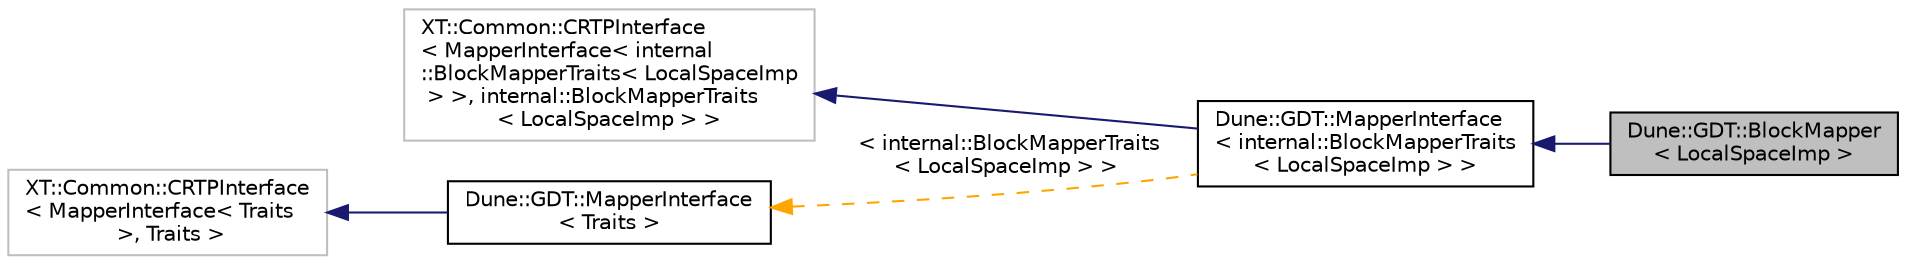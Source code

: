 digraph "Dune::GDT::BlockMapper&lt; LocalSpaceImp &gt;"
{
  edge [fontname="Helvetica",fontsize="10",labelfontname="Helvetica",labelfontsize="10"];
  node [fontname="Helvetica",fontsize="10",shape=record];
  rankdir="LR";
  Node0 [label="Dune::GDT::BlockMapper\l\< LocalSpaceImp \>",height=0.2,width=0.4,color="black", fillcolor="grey75", style="filled", fontcolor="black"];
  Node1 -> Node0 [dir="back",color="midnightblue",fontsize="10",style="solid",fontname="Helvetica"];
  Node1 [label="Dune::GDT::MapperInterface\l\< internal::BlockMapperTraits\l\< LocalSpaceImp \> \>",height=0.2,width=0.4,color="black", fillcolor="white", style="filled",URL="$a02805.html"];
  Node2 -> Node1 [dir="back",color="midnightblue",fontsize="10",style="solid",fontname="Helvetica"];
  Node2 [label="XT::Common::CRTPInterface\l\< MapperInterface\< internal\l::BlockMapperTraits\< LocalSpaceImp\l \> \>, internal::BlockMapperTraits\l\< LocalSpaceImp \> \>",height=0.2,width=0.4,color="grey75", fillcolor="white", style="filled"];
  Node3 -> Node1 [dir="back",color="orange",fontsize="10",style="dashed",label=" \< internal::BlockMapperTraits\l\< LocalSpaceImp \> \>" ,fontname="Helvetica"];
  Node3 [label="Dune::GDT::MapperInterface\l\< Traits \>",height=0.2,width=0.4,color="black", fillcolor="white", style="filled",URL="$a02805.html"];
  Node4 -> Node3 [dir="back",color="midnightblue",fontsize="10",style="solid",fontname="Helvetica"];
  Node4 [label="XT::Common::CRTPInterface\l\< MapperInterface\< Traits\l \>, Traits \>",height=0.2,width=0.4,color="grey75", fillcolor="white", style="filled"];
}
